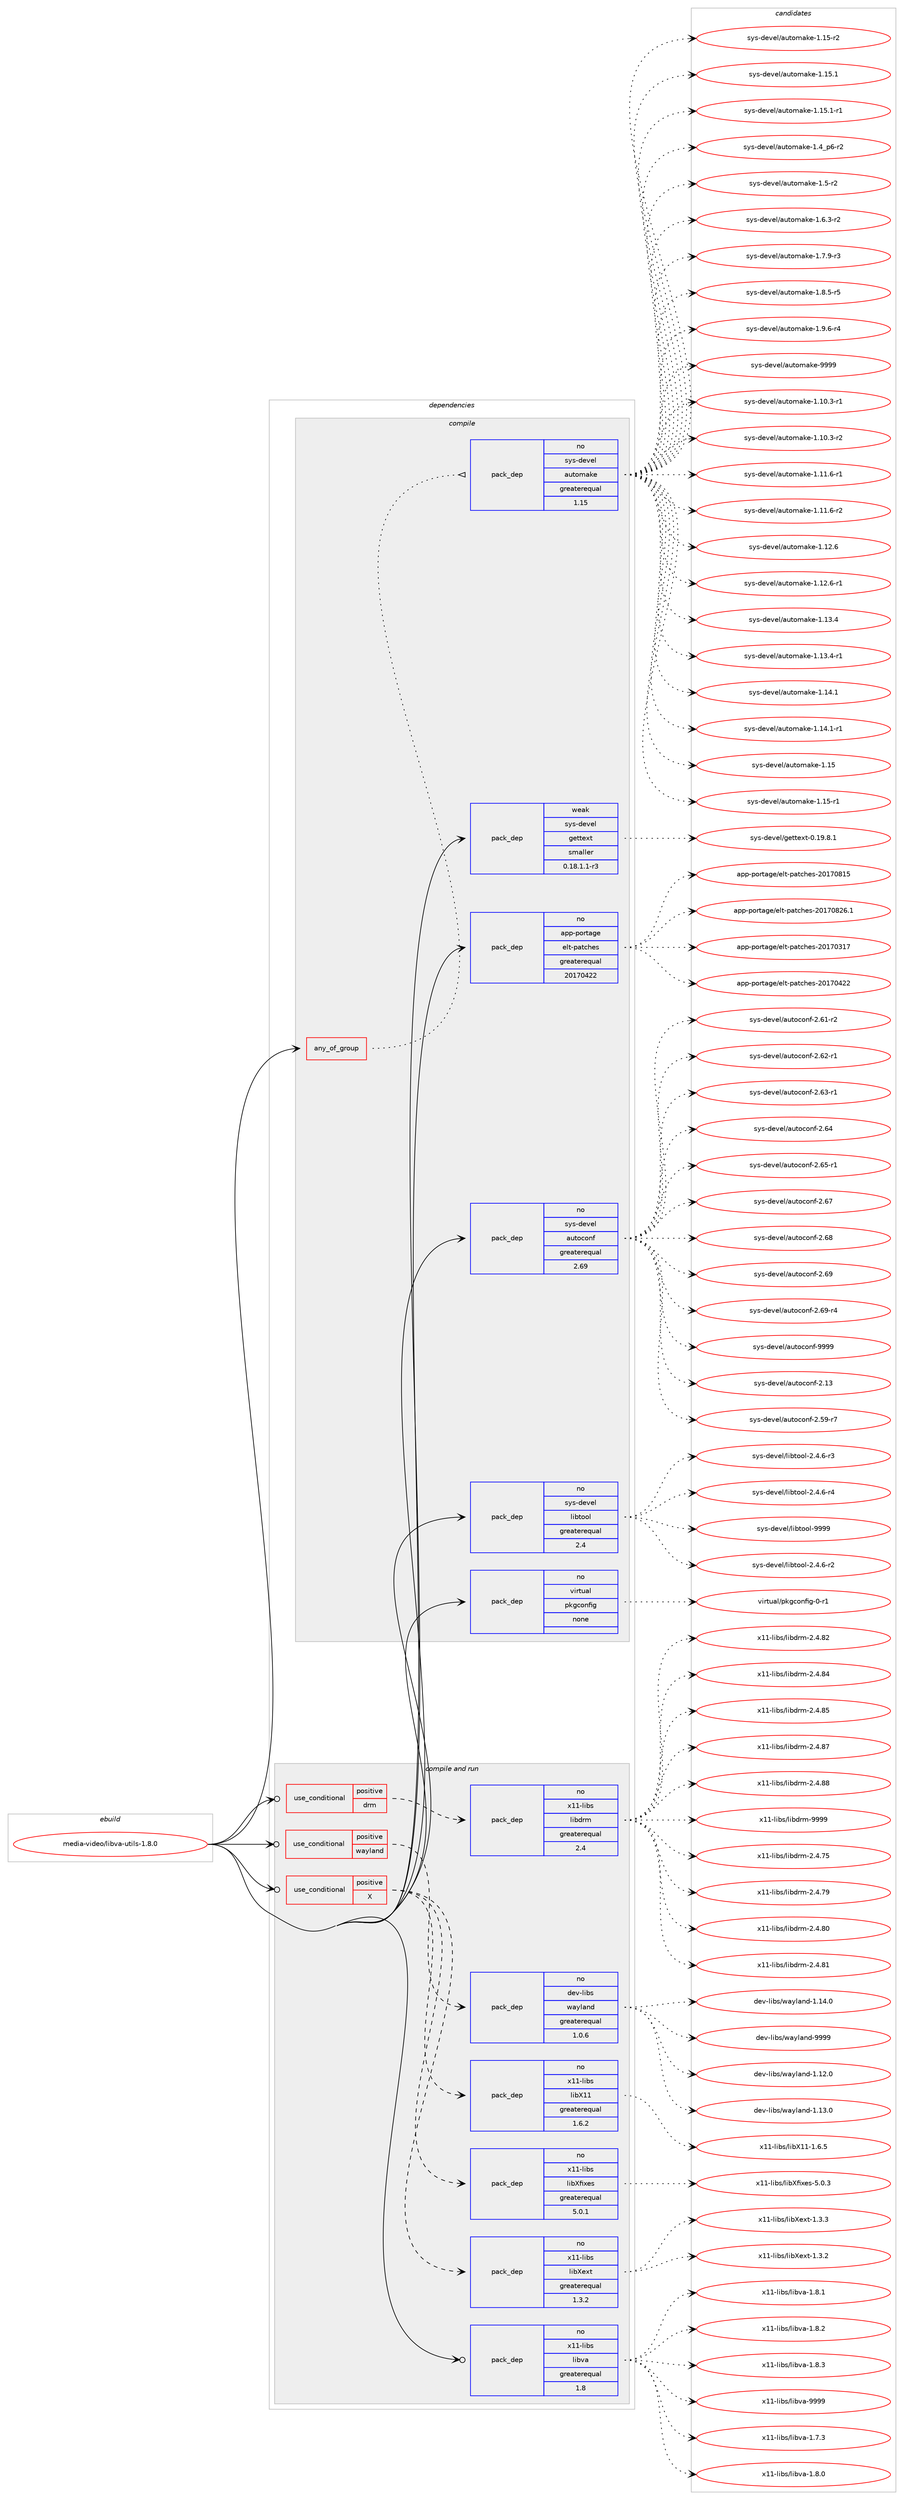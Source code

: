 digraph prolog {

# *************
# Graph options
# *************

newrank=true;
concentrate=true;
compound=true;
graph [rankdir=LR,fontname=Helvetica,fontsize=10,ranksep=1.5];#, ranksep=2.5, nodesep=0.2];
edge  [arrowhead=vee];
node  [fontname=Helvetica,fontsize=10];

# **********
# The ebuild
# **********

subgraph cluster_leftcol {
color=gray;
rank=same;
label=<<i>ebuild</i>>;
id [label="media-video/libva-utils-1.8.0", color=red, width=4, href="../media-video/libva-utils-1.8.0.svg"];
}

# ****************
# The dependencies
# ****************

subgraph cluster_midcol {
color=gray;
label=<<i>dependencies</i>>;
subgraph cluster_compile {
fillcolor="#eeeeee";
style=filled;
label=<<i>compile</i>>;
subgraph any6204 {
dependency394127 [label=<<TABLE BORDER="0" CELLBORDER="1" CELLSPACING="0" CELLPADDING="4"><TR><TD CELLPADDING="10">any_of_group</TD></TR></TABLE>>, shape=none, color=red];subgraph pack290710 {
dependency394128 [label=<<TABLE BORDER="0" CELLBORDER="1" CELLSPACING="0" CELLPADDING="4" WIDTH="220"><TR><TD ROWSPAN="6" CELLPADDING="30">pack_dep</TD></TR><TR><TD WIDTH="110">no</TD></TR><TR><TD>sys-devel</TD></TR><TR><TD>automake</TD></TR><TR><TD>greaterequal</TD></TR><TR><TD>1.15</TD></TR></TABLE>>, shape=none, color=blue];
}
dependency394127:e -> dependency394128:w [weight=20,style="dotted",arrowhead="oinv"];
}
id:e -> dependency394127:w [weight=20,style="solid",arrowhead="vee"];
subgraph pack290711 {
dependency394129 [label=<<TABLE BORDER="0" CELLBORDER="1" CELLSPACING="0" CELLPADDING="4" WIDTH="220"><TR><TD ROWSPAN="6" CELLPADDING="30">pack_dep</TD></TR><TR><TD WIDTH="110">no</TD></TR><TR><TD>app-portage</TD></TR><TR><TD>elt-patches</TD></TR><TR><TD>greaterequal</TD></TR><TR><TD>20170422</TD></TR></TABLE>>, shape=none, color=blue];
}
id:e -> dependency394129:w [weight=20,style="solid",arrowhead="vee"];
subgraph pack290712 {
dependency394130 [label=<<TABLE BORDER="0" CELLBORDER="1" CELLSPACING="0" CELLPADDING="4" WIDTH="220"><TR><TD ROWSPAN="6" CELLPADDING="30">pack_dep</TD></TR><TR><TD WIDTH="110">no</TD></TR><TR><TD>sys-devel</TD></TR><TR><TD>autoconf</TD></TR><TR><TD>greaterequal</TD></TR><TR><TD>2.69</TD></TR></TABLE>>, shape=none, color=blue];
}
id:e -> dependency394130:w [weight=20,style="solid",arrowhead="vee"];
subgraph pack290713 {
dependency394131 [label=<<TABLE BORDER="0" CELLBORDER="1" CELLSPACING="0" CELLPADDING="4" WIDTH="220"><TR><TD ROWSPAN="6" CELLPADDING="30">pack_dep</TD></TR><TR><TD WIDTH="110">no</TD></TR><TR><TD>sys-devel</TD></TR><TR><TD>libtool</TD></TR><TR><TD>greaterequal</TD></TR><TR><TD>2.4</TD></TR></TABLE>>, shape=none, color=blue];
}
id:e -> dependency394131:w [weight=20,style="solid",arrowhead="vee"];
subgraph pack290714 {
dependency394132 [label=<<TABLE BORDER="0" CELLBORDER="1" CELLSPACING="0" CELLPADDING="4" WIDTH="220"><TR><TD ROWSPAN="6" CELLPADDING="30">pack_dep</TD></TR><TR><TD WIDTH="110">no</TD></TR><TR><TD>virtual</TD></TR><TR><TD>pkgconfig</TD></TR><TR><TD>none</TD></TR><TR><TD></TD></TR></TABLE>>, shape=none, color=blue];
}
id:e -> dependency394132:w [weight=20,style="solid",arrowhead="vee"];
subgraph pack290715 {
dependency394133 [label=<<TABLE BORDER="0" CELLBORDER="1" CELLSPACING="0" CELLPADDING="4" WIDTH="220"><TR><TD ROWSPAN="6" CELLPADDING="30">pack_dep</TD></TR><TR><TD WIDTH="110">weak</TD></TR><TR><TD>sys-devel</TD></TR><TR><TD>gettext</TD></TR><TR><TD>smaller</TD></TR><TR><TD>0.18.1.1-r3</TD></TR></TABLE>>, shape=none, color=blue];
}
id:e -> dependency394133:w [weight=20,style="solid",arrowhead="vee"];
}
subgraph cluster_compileandrun {
fillcolor="#eeeeee";
style=filled;
label=<<i>compile and run</i>>;
subgraph cond97042 {
dependency394134 [label=<<TABLE BORDER="0" CELLBORDER="1" CELLSPACING="0" CELLPADDING="4"><TR><TD ROWSPAN="3" CELLPADDING="10">use_conditional</TD></TR><TR><TD>positive</TD></TR><TR><TD>X</TD></TR></TABLE>>, shape=none, color=red];
subgraph pack290716 {
dependency394135 [label=<<TABLE BORDER="0" CELLBORDER="1" CELLSPACING="0" CELLPADDING="4" WIDTH="220"><TR><TD ROWSPAN="6" CELLPADDING="30">pack_dep</TD></TR><TR><TD WIDTH="110">no</TD></TR><TR><TD>x11-libs</TD></TR><TR><TD>libX11</TD></TR><TR><TD>greaterequal</TD></TR><TR><TD>1.6.2</TD></TR></TABLE>>, shape=none, color=blue];
}
dependency394134:e -> dependency394135:w [weight=20,style="dashed",arrowhead="vee"];
subgraph pack290717 {
dependency394136 [label=<<TABLE BORDER="0" CELLBORDER="1" CELLSPACING="0" CELLPADDING="4" WIDTH="220"><TR><TD ROWSPAN="6" CELLPADDING="30">pack_dep</TD></TR><TR><TD WIDTH="110">no</TD></TR><TR><TD>x11-libs</TD></TR><TR><TD>libXext</TD></TR><TR><TD>greaterequal</TD></TR><TR><TD>1.3.2</TD></TR></TABLE>>, shape=none, color=blue];
}
dependency394134:e -> dependency394136:w [weight=20,style="dashed",arrowhead="vee"];
subgraph pack290718 {
dependency394137 [label=<<TABLE BORDER="0" CELLBORDER="1" CELLSPACING="0" CELLPADDING="4" WIDTH="220"><TR><TD ROWSPAN="6" CELLPADDING="30">pack_dep</TD></TR><TR><TD WIDTH="110">no</TD></TR><TR><TD>x11-libs</TD></TR><TR><TD>libXfixes</TD></TR><TR><TD>greaterequal</TD></TR><TR><TD>5.0.1</TD></TR></TABLE>>, shape=none, color=blue];
}
dependency394134:e -> dependency394137:w [weight=20,style="dashed",arrowhead="vee"];
}
id:e -> dependency394134:w [weight=20,style="solid",arrowhead="odotvee"];
subgraph cond97043 {
dependency394138 [label=<<TABLE BORDER="0" CELLBORDER="1" CELLSPACING="0" CELLPADDING="4"><TR><TD ROWSPAN="3" CELLPADDING="10">use_conditional</TD></TR><TR><TD>positive</TD></TR><TR><TD>drm</TD></TR></TABLE>>, shape=none, color=red];
subgraph pack290719 {
dependency394139 [label=<<TABLE BORDER="0" CELLBORDER="1" CELLSPACING="0" CELLPADDING="4" WIDTH="220"><TR><TD ROWSPAN="6" CELLPADDING="30">pack_dep</TD></TR><TR><TD WIDTH="110">no</TD></TR><TR><TD>x11-libs</TD></TR><TR><TD>libdrm</TD></TR><TR><TD>greaterequal</TD></TR><TR><TD>2.4</TD></TR></TABLE>>, shape=none, color=blue];
}
dependency394138:e -> dependency394139:w [weight=20,style="dashed",arrowhead="vee"];
}
id:e -> dependency394138:w [weight=20,style="solid",arrowhead="odotvee"];
subgraph cond97044 {
dependency394140 [label=<<TABLE BORDER="0" CELLBORDER="1" CELLSPACING="0" CELLPADDING="4"><TR><TD ROWSPAN="3" CELLPADDING="10">use_conditional</TD></TR><TR><TD>positive</TD></TR><TR><TD>wayland</TD></TR></TABLE>>, shape=none, color=red];
subgraph pack290720 {
dependency394141 [label=<<TABLE BORDER="0" CELLBORDER="1" CELLSPACING="0" CELLPADDING="4" WIDTH="220"><TR><TD ROWSPAN="6" CELLPADDING="30">pack_dep</TD></TR><TR><TD WIDTH="110">no</TD></TR><TR><TD>dev-libs</TD></TR><TR><TD>wayland</TD></TR><TR><TD>greaterequal</TD></TR><TR><TD>1.0.6</TD></TR></TABLE>>, shape=none, color=blue];
}
dependency394140:e -> dependency394141:w [weight=20,style="dashed",arrowhead="vee"];
}
id:e -> dependency394140:w [weight=20,style="solid",arrowhead="odotvee"];
subgraph pack290721 {
dependency394142 [label=<<TABLE BORDER="0" CELLBORDER="1" CELLSPACING="0" CELLPADDING="4" WIDTH="220"><TR><TD ROWSPAN="6" CELLPADDING="30">pack_dep</TD></TR><TR><TD WIDTH="110">no</TD></TR><TR><TD>x11-libs</TD></TR><TR><TD>libva</TD></TR><TR><TD>greaterequal</TD></TR><TR><TD>1.8</TD></TR></TABLE>>, shape=none, color=blue];
}
id:e -> dependency394142:w [weight=20,style="solid",arrowhead="odotvee"];
}
subgraph cluster_run {
fillcolor="#eeeeee";
style=filled;
label=<<i>run</i>>;
}
}

# **************
# The candidates
# **************

subgraph cluster_choices {
rank=same;
color=gray;
label=<<i>candidates</i>>;

subgraph choice290710 {
color=black;
nodesep=1;
choice11512111545100101118101108479711711611110997107101454946494846514511449 [label="sys-devel/automake-1.10.3-r1", color=red, width=4,href="../sys-devel/automake-1.10.3-r1.svg"];
choice11512111545100101118101108479711711611110997107101454946494846514511450 [label="sys-devel/automake-1.10.3-r2", color=red, width=4,href="../sys-devel/automake-1.10.3-r2.svg"];
choice11512111545100101118101108479711711611110997107101454946494946544511449 [label="sys-devel/automake-1.11.6-r1", color=red, width=4,href="../sys-devel/automake-1.11.6-r1.svg"];
choice11512111545100101118101108479711711611110997107101454946494946544511450 [label="sys-devel/automake-1.11.6-r2", color=red, width=4,href="../sys-devel/automake-1.11.6-r2.svg"];
choice1151211154510010111810110847971171161111099710710145494649504654 [label="sys-devel/automake-1.12.6", color=red, width=4,href="../sys-devel/automake-1.12.6.svg"];
choice11512111545100101118101108479711711611110997107101454946495046544511449 [label="sys-devel/automake-1.12.6-r1", color=red, width=4,href="../sys-devel/automake-1.12.6-r1.svg"];
choice1151211154510010111810110847971171161111099710710145494649514652 [label="sys-devel/automake-1.13.4", color=red, width=4,href="../sys-devel/automake-1.13.4.svg"];
choice11512111545100101118101108479711711611110997107101454946495146524511449 [label="sys-devel/automake-1.13.4-r1", color=red, width=4,href="../sys-devel/automake-1.13.4-r1.svg"];
choice1151211154510010111810110847971171161111099710710145494649524649 [label="sys-devel/automake-1.14.1", color=red, width=4,href="../sys-devel/automake-1.14.1.svg"];
choice11512111545100101118101108479711711611110997107101454946495246494511449 [label="sys-devel/automake-1.14.1-r1", color=red, width=4,href="../sys-devel/automake-1.14.1-r1.svg"];
choice115121115451001011181011084797117116111109971071014549464953 [label="sys-devel/automake-1.15", color=red, width=4,href="../sys-devel/automake-1.15.svg"];
choice1151211154510010111810110847971171161111099710710145494649534511449 [label="sys-devel/automake-1.15-r1", color=red, width=4,href="../sys-devel/automake-1.15-r1.svg"];
choice1151211154510010111810110847971171161111099710710145494649534511450 [label="sys-devel/automake-1.15-r2", color=red, width=4,href="../sys-devel/automake-1.15-r2.svg"];
choice1151211154510010111810110847971171161111099710710145494649534649 [label="sys-devel/automake-1.15.1", color=red, width=4,href="../sys-devel/automake-1.15.1.svg"];
choice11512111545100101118101108479711711611110997107101454946495346494511449 [label="sys-devel/automake-1.15.1-r1", color=red, width=4,href="../sys-devel/automake-1.15.1-r1.svg"];
choice115121115451001011181011084797117116111109971071014549465295112544511450 [label="sys-devel/automake-1.4_p6-r2", color=red, width=4,href="../sys-devel/automake-1.4_p6-r2.svg"];
choice11512111545100101118101108479711711611110997107101454946534511450 [label="sys-devel/automake-1.5-r2", color=red, width=4,href="../sys-devel/automake-1.5-r2.svg"];
choice115121115451001011181011084797117116111109971071014549465446514511450 [label="sys-devel/automake-1.6.3-r2", color=red, width=4,href="../sys-devel/automake-1.6.3-r2.svg"];
choice115121115451001011181011084797117116111109971071014549465546574511451 [label="sys-devel/automake-1.7.9-r3", color=red, width=4,href="../sys-devel/automake-1.7.9-r3.svg"];
choice115121115451001011181011084797117116111109971071014549465646534511453 [label="sys-devel/automake-1.8.5-r5", color=red, width=4,href="../sys-devel/automake-1.8.5-r5.svg"];
choice115121115451001011181011084797117116111109971071014549465746544511452 [label="sys-devel/automake-1.9.6-r4", color=red, width=4,href="../sys-devel/automake-1.9.6-r4.svg"];
choice115121115451001011181011084797117116111109971071014557575757 [label="sys-devel/automake-9999", color=red, width=4,href="../sys-devel/automake-9999.svg"];
dependency394128:e -> choice11512111545100101118101108479711711611110997107101454946494846514511449:w [style=dotted,weight="100"];
dependency394128:e -> choice11512111545100101118101108479711711611110997107101454946494846514511450:w [style=dotted,weight="100"];
dependency394128:e -> choice11512111545100101118101108479711711611110997107101454946494946544511449:w [style=dotted,weight="100"];
dependency394128:e -> choice11512111545100101118101108479711711611110997107101454946494946544511450:w [style=dotted,weight="100"];
dependency394128:e -> choice1151211154510010111810110847971171161111099710710145494649504654:w [style=dotted,weight="100"];
dependency394128:e -> choice11512111545100101118101108479711711611110997107101454946495046544511449:w [style=dotted,weight="100"];
dependency394128:e -> choice1151211154510010111810110847971171161111099710710145494649514652:w [style=dotted,weight="100"];
dependency394128:e -> choice11512111545100101118101108479711711611110997107101454946495146524511449:w [style=dotted,weight="100"];
dependency394128:e -> choice1151211154510010111810110847971171161111099710710145494649524649:w [style=dotted,weight="100"];
dependency394128:e -> choice11512111545100101118101108479711711611110997107101454946495246494511449:w [style=dotted,weight="100"];
dependency394128:e -> choice115121115451001011181011084797117116111109971071014549464953:w [style=dotted,weight="100"];
dependency394128:e -> choice1151211154510010111810110847971171161111099710710145494649534511449:w [style=dotted,weight="100"];
dependency394128:e -> choice1151211154510010111810110847971171161111099710710145494649534511450:w [style=dotted,weight="100"];
dependency394128:e -> choice1151211154510010111810110847971171161111099710710145494649534649:w [style=dotted,weight="100"];
dependency394128:e -> choice11512111545100101118101108479711711611110997107101454946495346494511449:w [style=dotted,weight="100"];
dependency394128:e -> choice115121115451001011181011084797117116111109971071014549465295112544511450:w [style=dotted,weight="100"];
dependency394128:e -> choice11512111545100101118101108479711711611110997107101454946534511450:w [style=dotted,weight="100"];
dependency394128:e -> choice115121115451001011181011084797117116111109971071014549465446514511450:w [style=dotted,weight="100"];
dependency394128:e -> choice115121115451001011181011084797117116111109971071014549465546574511451:w [style=dotted,weight="100"];
dependency394128:e -> choice115121115451001011181011084797117116111109971071014549465646534511453:w [style=dotted,weight="100"];
dependency394128:e -> choice115121115451001011181011084797117116111109971071014549465746544511452:w [style=dotted,weight="100"];
dependency394128:e -> choice115121115451001011181011084797117116111109971071014557575757:w [style=dotted,weight="100"];
}
subgraph choice290711 {
color=black;
nodesep=1;
choice97112112451121111141169710310147101108116451129711699104101115455048495548514955 [label="app-portage/elt-patches-20170317", color=red, width=4,href="../app-portage/elt-patches-20170317.svg"];
choice97112112451121111141169710310147101108116451129711699104101115455048495548525050 [label="app-portage/elt-patches-20170422", color=red, width=4,href="../app-portage/elt-patches-20170422.svg"];
choice97112112451121111141169710310147101108116451129711699104101115455048495548564953 [label="app-portage/elt-patches-20170815", color=red, width=4,href="../app-portage/elt-patches-20170815.svg"];
choice971121124511211111411697103101471011081164511297116991041011154550484955485650544649 [label="app-portage/elt-patches-20170826.1", color=red, width=4,href="../app-portage/elt-patches-20170826.1.svg"];
dependency394129:e -> choice97112112451121111141169710310147101108116451129711699104101115455048495548514955:w [style=dotted,weight="100"];
dependency394129:e -> choice97112112451121111141169710310147101108116451129711699104101115455048495548525050:w [style=dotted,weight="100"];
dependency394129:e -> choice97112112451121111141169710310147101108116451129711699104101115455048495548564953:w [style=dotted,weight="100"];
dependency394129:e -> choice971121124511211111411697103101471011081164511297116991041011154550484955485650544649:w [style=dotted,weight="100"];
}
subgraph choice290712 {
color=black;
nodesep=1;
choice115121115451001011181011084797117116111991111101024550464951 [label="sys-devel/autoconf-2.13", color=red, width=4,href="../sys-devel/autoconf-2.13.svg"];
choice1151211154510010111810110847971171161119911111010245504653574511455 [label="sys-devel/autoconf-2.59-r7", color=red, width=4,href="../sys-devel/autoconf-2.59-r7.svg"];
choice1151211154510010111810110847971171161119911111010245504654494511450 [label="sys-devel/autoconf-2.61-r2", color=red, width=4,href="../sys-devel/autoconf-2.61-r2.svg"];
choice1151211154510010111810110847971171161119911111010245504654504511449 [label="sys-devel/autoconf-2.62-r1", color=red, width=4,href="../sys-devel/autoconf-2.62-r1.svg"];
choice1151211154510010111810110847971171161119911111010245504654514511449 [label="sys-devel/autoconf-2.63-r1", color=red, width=4,href="../sys-devel/autoconf-2.63-r1.svg"];
choice115121115451001011181011084797117116111991111101024550465452 [label="sys-devel/autoconf-2.64", color=red, width=4,href="../sys-devel/autoconf-2.64.svg"];
choice1151211154510010111810110847971171161119911111010245504654534511449 [label="sys-devel/autoconf-2.65-r1", color=red, width=4,href="../sys-devel/autoconf-2.65-r1.svg"];
choice115121115451001011181011084797117116111991111101024550465455 [label="sys-devel/autoconf-2.67", color=red, width=4,href="../sys-devel/autoconf-2.67.svg"];
choice115121115451001011181011084797117116111991111101024550465456 [label="sys-devel/autoconf-2.68", color=red, width=4,href="../sys-devel/autoconf-2.68.svg"];
choice115121115451001011181011084797117116111991111101024550465457 [label="sys-devel/autoconf-2.69", color=red, width=4,href="../sys-devel/autoconf-2.69.svg"];
choice1151211154510010111810110847971171161119911111010245504654574511452 [label="sys-devel/autoconf-2.69-r4", color=red, width=4,href="../sys-devel/autoconf-2.69-r4.svg"];
choice115121115451001011181011084797117116111991111101024557575757 [label="sys-devel/autoconf-9999", color=red, width=4,href="../sys-devel/autoconf-9999.svg"];
dependency394130:e -> choice115121115451001011181011084797117116111991111101024550464951:w [style=dotted,weight="100"];
dependency394130:e -> choice1151211154510010111810110847971171161119911111010245504653574511455:w [style=dotted,weight="100"];
dependency394130:e -> choice1151211154510010111810110847971171161119911111010245504654494511450:w [style=dotted,weight="100"];
dependency394130:e -> choice1151211154510010111810110847971171161119911111010245504654504511449:w [style=dotted,weight="100"];
dependency394130:e -> choice1151211154510010111810110847971171161119911111010245504654514511449:w [style=dotted,weight="100"];
dependency394130:e -> choice115121115451001011181011084797117116111991111101024550465452:w [style=dotted,weight="100"];
dependency394130:e -> choice1151211154510010111810110847971171161119911111010245504654534511449:w [style=dotted,weight="100"];
dependency394130:e -> choice115121115451001011181011084797117116111991111101024550465455:w [style=dotted,weight="100"];
dependency394130:e -> choice115121115451001011181011084797117116111991111101024550465456:w [style=dotted,weight="100"];
dependency394130:e -> choice115121115451001011181011084797117116111991111101024550465457:w [style=dotted,weight="100"];
dependency394130:e -> choice1151211154510010111810110847971171161119911111010245504654574511452:w [style=dotted,weight="100"];
dependency394130:e -> choice115121115451001011181011084797117116111991111101024557575757:w [style=dotted,weight="100"];
}
subgraph choice290713 {
color=black;
nodesep=1;
choice1151211154510010111810110847108105981161111111084550465246544511450 [label="sys-devel/libtool-2.4.6-r2", color=red, width=4,href="../sys-devel/libtool-2.4.6-r2.svg"];
choice1151211154510010111810110847108105981161111111084550465246544511451 [label="sys-devel/libtool-2.4.6-r3", color=red, width=4,href="../sys-devel/libtool-2.4.6-r3.svg"];
choice1151211154510010111810110847108105981161111111084550465246544511452 [label="sys-devel/libtool-2.4.6-r4", color=red, width=4,href="../sys-devel/libtool-2.4.6-r4.svg"];
choice1151211154510010111810110847108105981161111111084557575757 [label="sys-devel/libtool-9999", color=red, width=4,href="../sys-devel/libtool-9999.svg"];
dependency394131:e -> choice1151211154510010111810110847108105981161111111084550465246544511450:w [style=dotted,weight="100"];
dependency394131:e -> choice1151211154510010111810110847108105981161111111084550465246544511451:w [style=dotted,weight="100"];
dependency394131:e -> choice1151211154510010111810110847108105981161111111084550465246544511452:w [style=dotted,weight="100"];
dependency394131:e -> choice1151211154510010111810110847108105981161111111084557575757:w [style=dotted,weight="100"];
}
subgraph choice290714 {
color=black;
nodesep=1;
choice11810511411611797108471121071039911111010210510345484511449 [label="virtual/pkgconfig-0-r1", color=red, width=4,href="../virtual/pkgconfig-0-r1.svg"];
dependency394132:e -> choice11810511411611797108471121071039911111010210510345484511449:w [style=dotted,weight="100"];
}
subgraph choice290715 {
color=black;
nodesep=1;
choice1151211154510010111810110847103101116116101120116454846495746564649 [label="sys-devel/gettext-0.19.8.1", color=red, width=4,href="../sys-devel/gettext-0.19.8.1.svg"];
dependency394133:e -> choice1151211154510010111810110847103101116116101120116454846495746564649:w [style=dotted,weight="100"];
}
subgraph choice290716 {
color=black;
nodesep=1;
choice120494945108105981154710810598884949454946544653 [label="x11-libs/libX11-1.6.5", color=red, width=4,href="../x11-libs/libX11-1.6.5.svg"];
dependency394135:e -> choice120494945108105981154710810598884949454946544653:w [style=dotted,weight="100"];
}
subgraph choice290717 {
color=black;
nodesep=1;
choice12049494510810598115471081059888101120116454946514650 [label="x11-libs/libXext-1.3.2", color=red, width=4,href="../x11-libs/libXext-1.3.2.svg"];
choice12049494510810598115471081059888101120116454946514651 [label="x11-libs/libXext-1.3.3", color=red, width=4,href="../x11-libs/libXext-1.3.3.svg"];
dependency394136:e -> choice12049494510810598115471081059888101120116454946514650:w [style=dotted,weight="100"];
dependency394136:e -> choice12049494510810598115471081059888101120116454946514651:w [style=dotted,weight="100"];
}
subgraph choice290718 {
color=black;
nodesep=1;
choice12049494510810598115471081059888102105120101115455346484651 [label="x11-libs/libXfixes-5.0.3", color=red, width=4,href="../x11-libs/libXfixes-5.0.3.svg"];
dependency394137:e -> choice12049494510810598115471081059888102105120101115455346484651:w [style=dotted,weight="100"];
}
subgraph choice290719 {
color=black;
nodesep=1;
choice12049494510810598115471081059810011410945504652465553 [label="x11-libs/libdrm-2.4.75", color=red, width=4,href="../x11-libs/libdrm-2.4.75.svg"];
choice12049494510810598115471081059810011410945504652465557 [label="x11-libs/libdrm-2.4.79", color=red, width=4,href="../x11-libs/libdrm-2.4.79.svg"];
choice12049494510810598115471081059810011410945504652465648 [label="x11-libs/libdrm-2.4.80", color=red, width=4,href="../x11-libs/libdrm-2.4.80.svg"];
choice12049494510810598115471081059810011410945504652465649 [label="x11-libs/libdrm-2.4.81", color=red, width=4,href="../x11-libs/libdrm-2.4.81.svg"];
choice12049494510810598115471081059810011410945504652465650 [label="x11-libs/libdrm-2.4.82", color=red, width=4,href="../x11-libs/libdrm-2.4.82.svg"];
choice12049494510810598115471081059810011410945504652465652 [label="x11-libs/libdrm-2.4.84", color=red, width=4,href="../x11-libs/libdrm-2.4.84.svg"];
choice12049494510810598115471081059810011410945504652465653 [label="x11-libs/libdrm-2.4.85", color=red, width=4,href="../x11-libs/libdrm-2.4.85.svg"];
choice12049494510810598115471081059810011410945504652465655 [label="x11-libs/libdrm-2.4.87", color=red, width=4,href="../x11-libs/libdrm-2.4.87.svg"];
choice12049494510810598115471081059810011410945504652465656 [label="x11-libs/libdrm-2.4.88", color=red, width=4,href="../x11-libs/libdrm-2.4.88.svg"];
choice1204949451081059811547108105981001141094557575757 [label="x11-libs/libdrm-9999", color=red, width=4,href="../x11-libs/libdrm-9999.svg"];
dependency394139:e -> choice12049494510810598115471081059810011410945504652465553:w [style=dotted,weight="100"];
dependency394139:e -> choice12049494510810598115471081059810011410945504652465557:w [style=dotted,weight="100"];
dependency394139:e -> choice12049494510810598115471081059810011410945504652465648:w [style=dotted,weight="100"];
dependency394139:e -> choice12049494510810598115471081059810011410945504652465649:w [style=dotted,weight="100"];
dependency394139:e -> choice12049494510810598115471081059810011410945504652465650:w [style=dotted,weight="100"];
dependency394139:e -> choice12049494510810598115471081059810011410945504652465652:w [style=dotted,weight="100"];
dependency394139:e -> choice12049494510810598115471081059810011410945504652465653:w [style=dotted,weight="100"];
dependency394139:e -> choice12049494510810598115471081059810011410945504652465655:w [style=dotted,weight="100"];
dependency394139:e -> choice12049494510810598115471081059810011410945504652465656:w [style=dotted,weight="100"];
dependency394139:e -> choice1204949451081059811547108105981001141094557575757:w [style=dotted,weight="100"];
}
subgraph choice290720 {
color=black;
nodesep=1;
choice100101118451081059811547119971211089711010045494649504648 [label="dev-libs/wayland-1.12.0", color=red, width=4,href="../dev-libs/wayland-1.12.0.svg"];
choice100101118451081059811547119971211089711010045494649514648 [label="dev-libs/wayland-1.13.0", color=red, width=4,href="../dev-libs/wayland-1.13.0.svg"];
choice100101118451081059811547119971211089711010045494649524648 [label="dev-libs/wayland-1.14.0", color=red, width=4,href="../dev-libs/wayland-1.14.0.svg"];
choice10010111845108105981154711997121108971101004557575757 [label="dev-libs/wayland-9999", color=red, width=4,href="../dev-libs/wayland-9999.svg"];
dependency394141:e -> choice100101118451081059811547119971211089711010045494649504648:w [style=dotted,weight="100"];
dependency394141:e -> choice100101118451081059811547119971211089711010045494649514648:w [style=dotted,weight="100"];
dependency394141:e -> choice100101118451081059811547119971211089711010045494649524648:w [style=dotted,weight="100"];
dependency394141:e -> choice10010111845108105981154711997121108971101004557575757:w [style=dotted,weight="100"];
}
subgraph choice290721 {
color=black;
nodesep=1;
choice12049494510810598115471081059811897454946554651 [label="x11-libs/libva-1.7.3", color=red, width=4,href="../x11-libs/libva-1.7.3.svg"];
choice12049494510810598115471081059811897454946564648 [label="x11-libs/libva-1.8.0", color=red, width=4,href="../x11-libs/libva-1.8.0.svg"];
choice12049494510810598115471081059811897454946564649 [label="x11-libs/libva-1.8.1", color=red, width=4,href="../x11-libs/libva-1.8.1.svg"];
choice12049494510810598115471081059811897454946564650 [label="x11-libs/libva-1.8.2", color=red, width=4,href="../x11-libs/libva-1.8.2.svg"];
choice12049494510810598115471081059811897454946564651 [label="x11-libs/libva-1.8.3", color=red, width=4,href="../x11-libs/libva-1.8.3.svg"];
choice120494945108105981154710810598118974557575757 [label="x11-libs/libva-9999", color=red, width=4,href="../x11-libs/libva-9999.svg"];
dependency394142:e -> choice12049494510810598115471081059811897454946554651:w [style=dotted,weight="100"];
dependency394142:e -> choice12049494510810598115471081059811897454946564648:w [style=dotted,weight="100"];
dependency394142:e -> choice12049494510810598115471081059811897454946564649:w [style=dotted,weight="100"];
dependency394142:e -> choice12049494510810598115471081059811897454946564650:w [style=dotted,weight="100"];
dependency394142:e -> choice12049494510810598115471081059811897454946564651:w [style=dotted,weight="100"];
dependency394142:e -> choice120494945108105981154710810598118974557575757:w [style=dotted,weight="100"];
}
}

}

